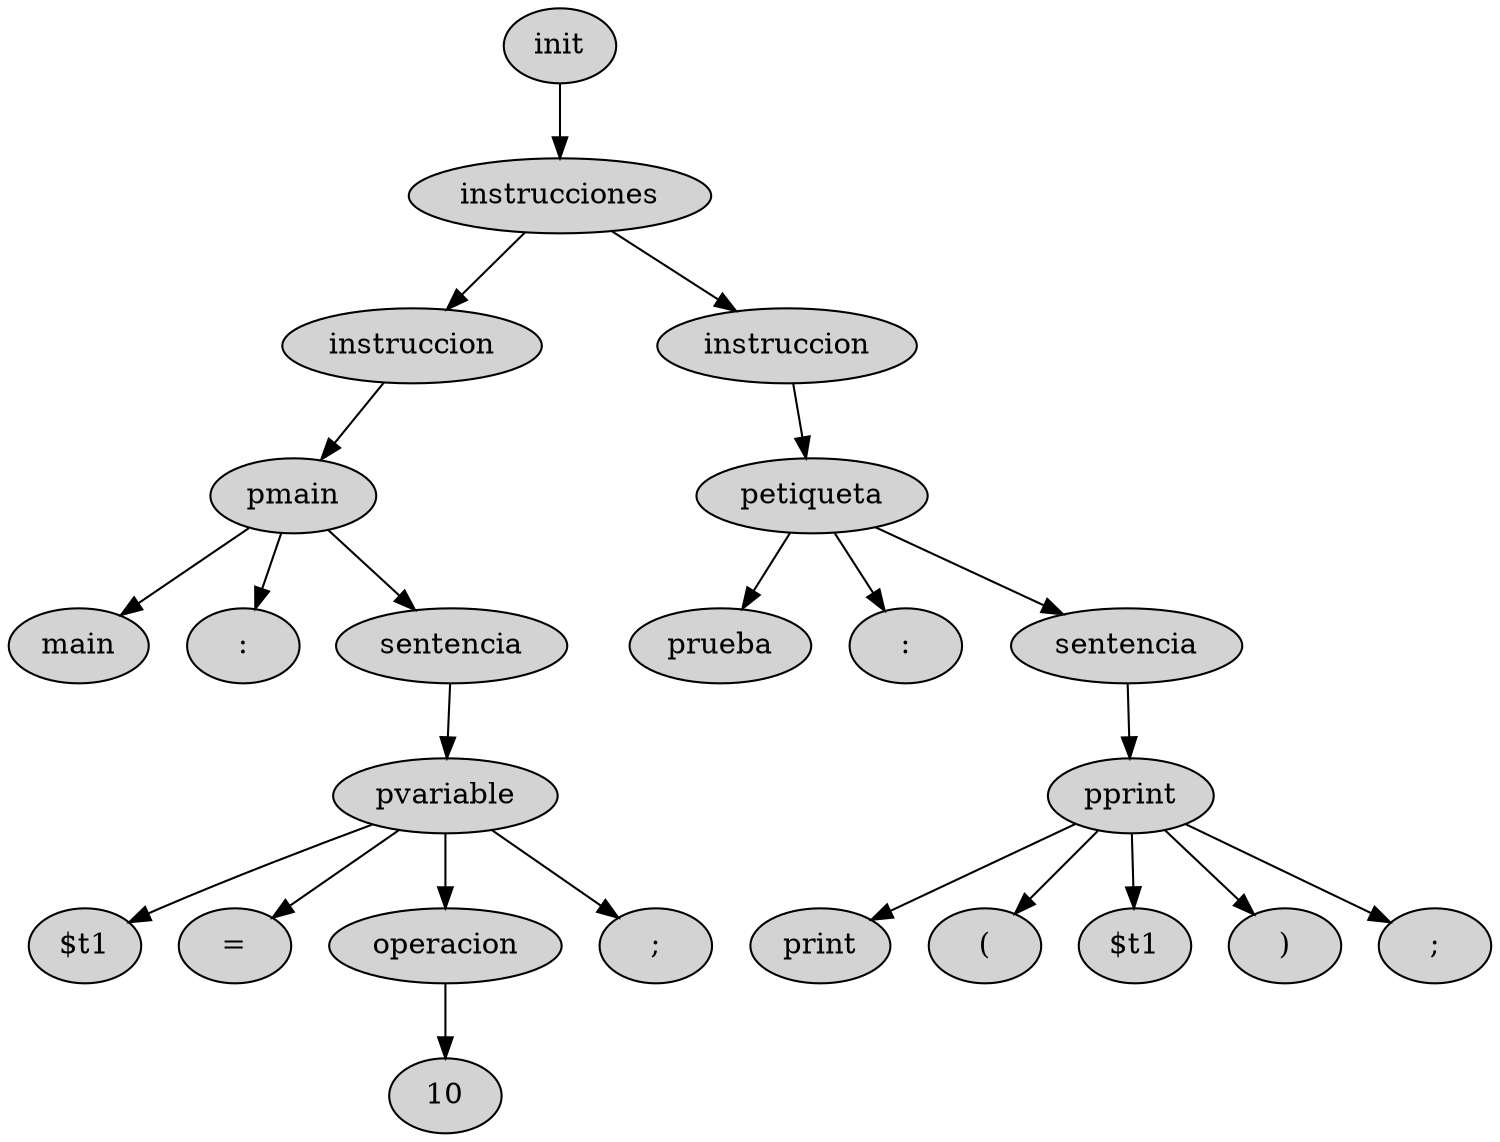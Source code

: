 digraph{ 
115[style = "filled" ; label = "init"] 
114[style = "filled" ; label = "instrucciones"] 
102[style = "filled" ; label = "instruccion"] 
99[style = "filled" ; label = "pmain"] 
100[style = "filled" ; label = "main"] 
101[style = "filled" ; label = ":"] 
98[style = "filled" ; label = "sentencia"] 
94[style = "filled" ; label = "pvariable"] 
95[style = "filled" ; label = "$t1"] 
96[style = "filled" ; label = "="] 
93[style = "filled" ; label = "operacion"] 
92[style = "filled" ; label = "10"] 
97[style = "filled" ; label = ";"] 
113[style = "filled" ; label = "instruccion"] 
110[style = "filled" ; label = "petiqueta"] 
111[style = "filled" ; label = "prueba"] 
112[style = "filled" ; label = ":"] 
109[style = "filled" ; label = "sentencia"] 
103[style = "filled" ; label = "pprint"] 
104[style = "filled" ; label = "print"] 
105[style = "filled" ; label = "("] 
106[style = "filled" ; label = "$t1"] 
107[style = "filled" ; label = ")"] 
108[style = "filled" ; label = ";"] 
115->114;
114->102;
102->99;
99->100;
99->101;
99->98;
98->94;
94->95;
94->96;
94->93;
93->92;
94->97;
114->113;
113->110;
110->111;
110->112;
110->109;
109->103;
103->104;
103->105;
103->106;
103->107;
103->108;

}